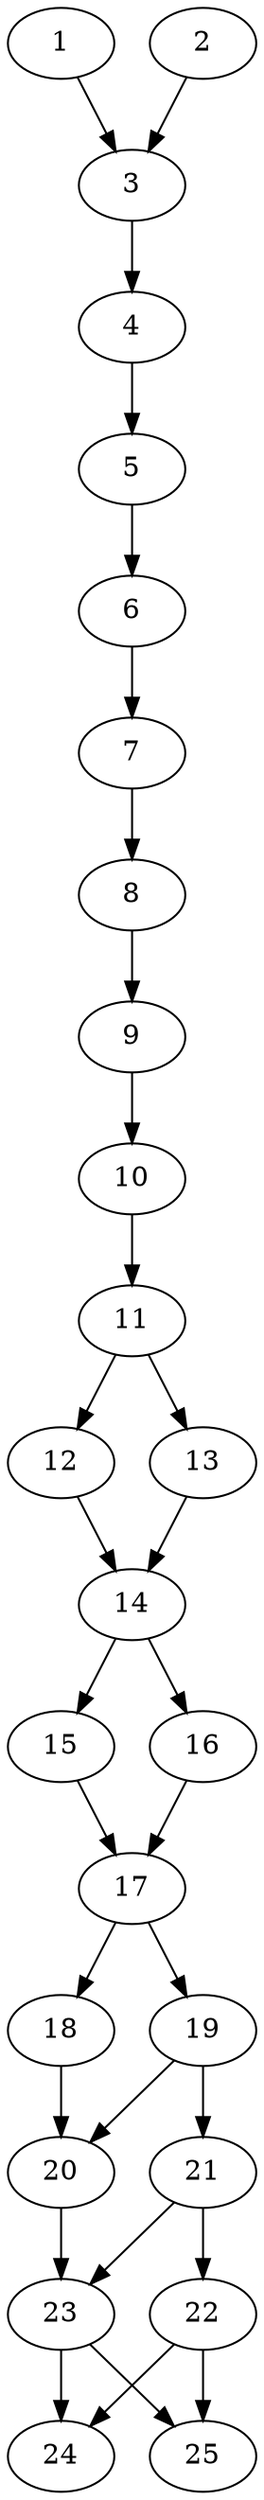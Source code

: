 // DAG automatically generated by daggen at Thu Oct  3 14:00:40 2019
// ./daggen --dot -n 25 --ccr 0.5 --fat 0.3 --regular 0.9 --density 0.9 --mindata 5242880 --maxdata 52428800 
digraph G {
  1 [size="60633088", alpha="0.14", expect_size="30316544"] 
  1 -> 3 [size ="30316544"]
  2 [size="21991424", alpha="0.00", expect_size="10995712"] 
  2 -> 3 [size ="10995712"]
  3 [size="14702592", alpha="0.01", expect_size="7351296"] 
  3 -> 4 [size ="7351296"]
  4 [size="44265472", alpha="0.14", expect_size="22132736"] 
  4 -> 5 [size ="22132736"]
  5 [size="69810176", alpha="0.04", expect_size="34905088"] 
  5 -> 6 [size ="34905088"]
  6 [size="83001344", alpha="0.07", expect_size="41500672"] 
  6 -> 7 [size ="41500672"]
  7 [size="99772416", alpha="0.11", expect_size="49886208"] 
  7 -> 8 [size ="49886208"]
  8 [size="27602944", alpha="0.06", expect_size="13801472"] 
  8 -> 9 [size ="13801472"]
  9 [size="64661504", alpha="0.10", expect_size="32330752"] 
  9 -> 10 [size ="32330752"]
  10 [size="56866816", alpha="0.00", expect_size="28433408"] 
  10 -> 11 [size ="28433408"]
  11 [size="52944896", alpha="0.03", expect_size="26472448"] 
  11 -> 12 [size ="26472448"]
  11 -> 13 [size ="26472448"]
  12 [size="24750080", alpha="0.01", expect_size="12375040"] 
  12 -> 14 [size ="12375040"]
  13 [size="25321472", alpha="0.18", expect_size="12660736"] 
  13 -> 14 [size ="12660736"]
  14 [size="31510528", alpha="0.18", expect_size="15755264"] 
  14 -> 15 [size ="15755264"]
  14 -> 16 [size ="15755264"]
  15 [size="98527232", alpha="0.17", expect_size="49263616"] 
  15 -> 17 [size ="49263616"]
  16 [size="20733952", alpha="0.02", expect_size="10366976"] 
  16 -> 17 [size ="10366976"]
  17 [size="55975936", alpha="0.14", expect_size="27987968"] 
  17 -> 18 [size ="27987968"]
  17 -> 19 [size ="27987968"]
  18 [size="15185920", alpha="0.07", expect_size="7592960"] 
  18 -> 20 [size ="7592960"]
  19 [size="42115072", alpha="0.13", expect_size="21057536"] 
  19 -> 20 [size ="21057536"]
  19 -> 21 [size ="21057536"]
  20 [size="88266752", alpha="0.17", expect_size="44133376"] 
  20 -> 23 [size ="44133376"]
  21 [size="89550848", alpha="0.11", expect_size="44775424"] 
  21 -> 22 [size ="44775424"]
  21 -> 23 [size ="44775424"]
  22 [size="101728256", alpha="0.08", expect_size="50864128"] 
  22 -> 24 [size ="50864128"]
  22 -> 25 [size ="50864128"]
  23 [size="11513856", alpha="0.06", expect_size="5756928"] 
  23 -> 24 [size ="5756928"]
  23 -> 25 [size ="5756928"]
  24 [size="96477184", alpha="0.11", expect_size="48238592"] 
  25 [size="87283712", alpha="0.08", expect_size="43641856"] 
}
